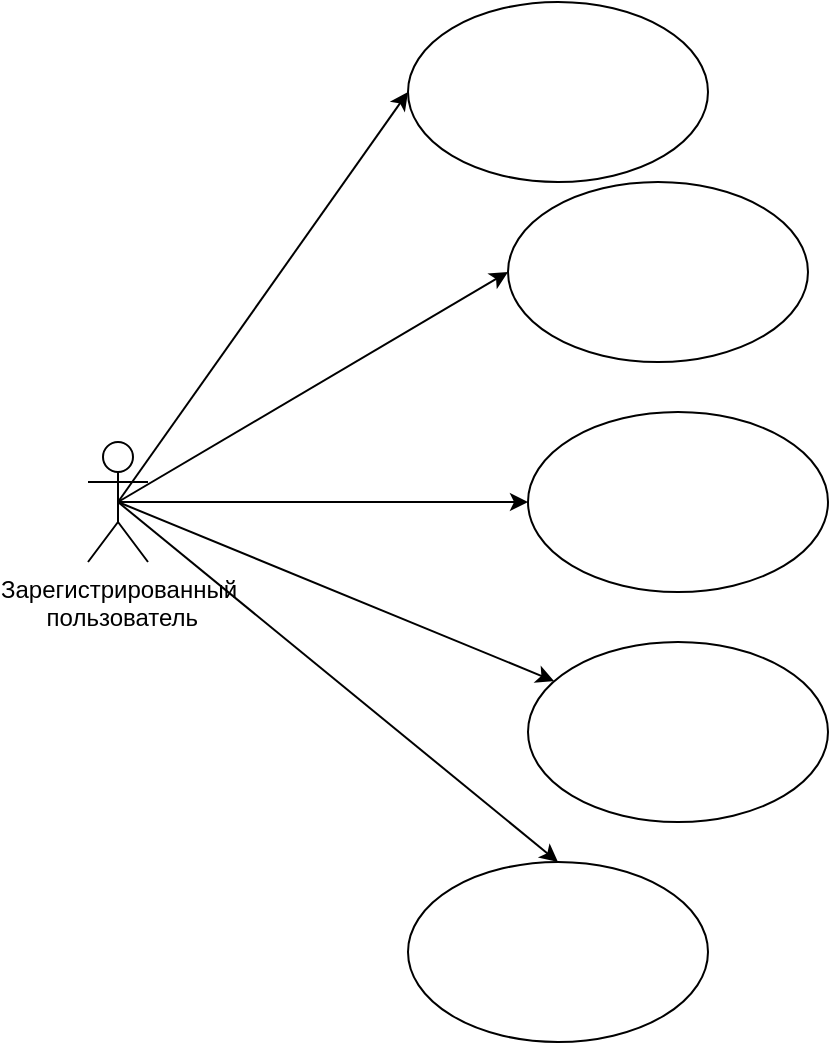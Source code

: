 <mxfile version="24.0.7" type="device">
  <diagram name="Страница — 1" id="eH_aoFP1VSr190OQszzF">
    <mxGraphModel dx="1307" dy="572" grid="1" gridSize="10" guides="1" tooltips="1" connect="1" arrows="1" fold="1" page="1" pageScale="1" pageWidth="827" pageHeight="1169" math="0" shadow="0">
      <root>
        <mxCell id="0" />
        <mxCell id="1" parent="0" />
        <mxCell id="8wMrHW8m37VDWh_IlPlE-1" value="Зарегистрированный&lt;br&gt;&amp;nbsp;пользователь" style="shape=umlActor;verticalLabelPosition=bottom;verticalAlign=top;html=1;outlineConnect=0;" parent="1" vertex="1">
          <mxGeometry x="80" y="230" width="30" height="60" as="geometry" />
        </mxCell>
        <mxCell id="8wMrHW8m37VDWh_IlPlE-2" value="" style="ellipse;whiteSpace=wrap;html=1;" parent="1" vertex="1">
          <mxGeometry x="240" y="10" width="150" height="90" as="geometry" />
        </mxCell>
        <mxCell id="8wMrHW8m37VDWh_IlPlE-3" value="" style="ellipse;whiteSpace=wrap;html=1;" parent="1" vertex="1">
          <mxGeometry x="290" y="100" width="150" height="90" as="geometry" />
        </mxCell>
        <mxCell id="8wMrHW8m37VDWh_IlPlE-5" value="" style="ellipse;whiteSpace=wrap;html=1;" parent="1" vertex="1">
          <mxGeometry x="300" y="215" width="150" height="90" as="geometry" />
        </mxCell>
        <mxCell id="8wMrHW8m37VDWh_IlPlE-6" value="" style="endArrow=classic;html=1;rounded=0;entryX=0;entryY=0.5;entryDx=0;entryDy=0;exitX=0.5;exitY=0.5;exitDx=0;exitDy=0;exitPerimeter=0;" parent="1" source="8wMrHW8m37VDWh_IlPlE-1" target="8wMrHW8m37VDWh_IlPlE-2" edge="1">
          <mxGeometry width="50" height="50" relative="1" as="geometry">
            <mxPoint x="390" y="270" as="sourcePoint" />
            <mxPoint x="440" y="220" as="targetPoint" />
          </mxGeometry>
        </mxCell>
        <mxCell id="8wMrHW8m37VDWh_IlPlE-7" value="" style="endArrow=classic;html=1;rounded=0;entryX=0;entryY=0.5;entryDx=0;entryDy=0;exitX=0.5;exitY=0.5;exitDx=0;exitDy=0;exitPerimeter=0;" parent="1" source="8wMrHW8m37VDWh_IlPlE-1" target="8wMrHW8m37VDWh_IlPlE-3" edge="1">
          <mxGeometry width="50" height="50" relative="1" as="geometry">
            <mxPoint x="155" y="100" as="sourcePoint" />
            <mxPoint x="255" y="95" as="targetPoint" />
          </mxGeometry>
        </mxCell>
        <mxCell id="8wMrHW8m37VDWh_IlPlE-8" value="" style="endArrow=classic;html=1;rounded=0;entryX=0;entryY=0.5;entryDx=0;entryDy=0;exitX=0.5;exitY=0.5;exitDx=0;exitDy=0;exitPerimeter=0;" parent="1" source="8wMrHW8m37VDWh_IlPlE-1" target="8wMrHW8m37VDWh_IlPlE-5" edge="1">
          <mxGeometry width="50" height="50" relative="1" as="geometry">
            <mxPoint x="165" y="110" as="sourcePoint" />
            <mxPoint x="265" y="105" as="targetPoint" />
          </mxGeometry>
        </mxCell>
        <mxCell id="8wMrHW8m37VDWh_IlPlE-9" value="" style="ellipse;whiteSpace=wrap;html=1;" parent="1" vertex="1">
          <mxGeometry x="300" y="330" width="150" height="90" as="geometry" />
        </mxCell>
        <mxCell id="8wMrHW8m37VDWh_IlPlE-10" value="" style="ellipse;whiteSpace=wrap;html=1;" parent="1" vertex="1">
          <mxGeometry x="240" y="440" width="150" height="90" as="geometry" />
        </mxCell>
        <mxCell id="8wMrHW8m37VDWh_IlPlE-11" value="" style="endArrow=classic;html=1;rounded=0;entryX=0.5;entryY=0;entryDx=0;entryDy=0;exitX=0.5;exitY=0.5;exitDx=0;exitDy=0;exitPerimeter=0;" parent="1" source="8wMrHW8m37VDWh_IlPlE-1" target="8wMrHW8m37VDWh_IlPlE-10" edge="1">
          <mxGeometry width="50" height="50" relative="1" as="geometry">
            <mxPoint x="155" y="195" as="sourcePoint" />
            <mxPoint x="250" y="295" as="targetPoint" />
          </mxGeometry>
        </mxCell>
        <mxCell id="8wMrHW8m37VDWh_IlPlE-12" value="" style="endArrow=classic;html=1;rounded=0;exitX=0.5;exitY=0.5;exitDx=0;exitDy=0;exitPerimeter=0;" parent="1" source="8wMrHW8m37VDWh_IlPlE-1" target="8wMrHW8m37VDWh_IlPlE-9" edge="1">
          <mxGeometry width="50" height="50" relative="1" as="geometry">
            <mxPoint x="165" y="205" as="sourcePoint" />
            <mxPoint x="260" y="305" as="targetPoint" />
          </mxGeometry>
        </mxCell>
      </root>
    </mxGraphModel>
  </diagram>
</mxfile>
